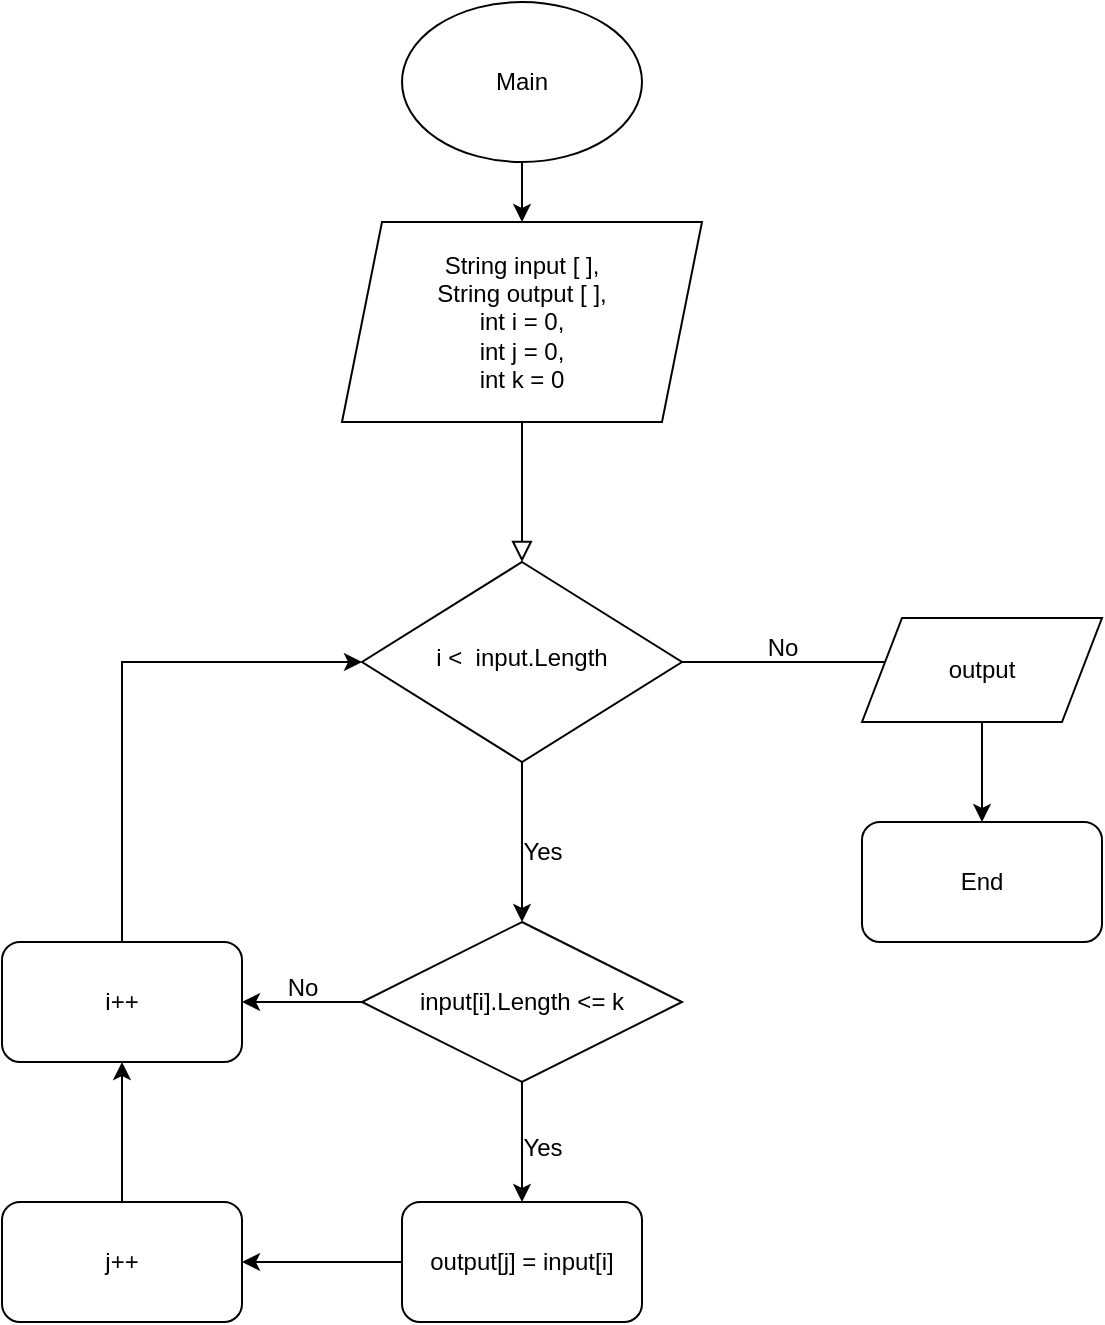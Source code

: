 <mxfile>
    <diagram id="C5RBs43oDa-KdzZeNtuy" name="Page-1">
        <mxGraphModel dx="1403" dy="1349" grid="1" gridSize="10" guides="1" tooltips="1" connect="1" arrows="1" fold="1" page="1" pageScale="1" pageWidth="827" pageHeight="1169" math="0" shadow="0">
            <root>
                <mxCell id="WIyWlLk6GJQsqaUBKTNV-0"/>
                <mxCell id="WIyWlLk6GJQsqaUBKTNV-1" parent="WIyWlLk6GJQsqaUBKTNV-0"/>
                <mxCell id="WIyWlLk6GJQsqaUBKTNV-2" value="" style="rounded=0;html=1;jettySize=auto;orthogonalLoop=1;fontSize=11;endArrow=block;endFill=0;endSize=8;strokeWidth=1;shadow=0;labelBackgroundColor=none;edgeStyle=orthogonalEdgeStyle;" parent="WIyWlLk6GJQsqaUBKTNV-1" edge="1">
                    <mxGeometry relative="1" as="geometry">
                        <mxPoint x="220" y="120" as="sourcePoint"/>
                        <mxPoint x="220" y="250" as="targetPoint"/>
                    </mxGeometry>
                </mxCell>
                <mxCell id="tnQrg3l8m-wX-YTMDyAs-7" style="edgeStyle=orthogonalEdgeStyle;rounded=0;orthogonalLoop=1;jettySize=auto;html=1;exitX=1;exitY=0.5;exitDx=0;exitDy=0;" parent="WIyWlLk6GJQsqaUBKTNV-1" source="WIyWlLk6GJQsqaUBKTNV-10" edge="1">
                    <mxGeometry relative="1" as="geometry">
                        <mxPoint x="430" y="300" as="targetPoint"/>
                    </mxGeometry>
                </mxCell>
                <mxCell id="tnQrg3l8m-wX-YTMDyAs-13" style="edgeStyle=orthogonalEdgeStyle;rounded=0;orthogonalLoop=1;jettySize=auto;html=1;exitX=0.5;exitY=1;exitDx=0;exitDy=0;entryX=0.5;entryY=0;entryDx=0;entryDy=0;" parent="WIyWlLk6GJQsqaUBKTNV-1" source="WIyWlLk6GJQsqaUBKTNV-10" edge="1">
                    <mxGeometry relative="1" as="geometry">
                        <mxPoint x="220" y="430" as="targetPoint"/>
                        <Array as="points">
                            <mxPoint x="220" y="390"/>
                            <mxPoint x="220" y="390"/>
                        </Array>
                    </mxGeometry>
                </mxCell>
                <mxCell id="WIyWlLk6GJQsqaUBKTNV-10" value="i &amp;lt;&amp;nbsp; input.Length" style="rhombus;whiteSpace=wrap;html=1;shadow=0;fontFamily=Helvetica;fontSize=12;align=center;strokeWidth=1;spacing=6;spacingTop=-4;" parent="WIyWlLk6GJQsqaUBKTNV-1" vertex="1">
                    <mxGeometry x="140" y="250" width="160" height="100" as="geometry"/>
                </mxCell>
                <mxCell id="tnQrg3l8m-wX-YTMDyAs-2" value="" style="edgeStyle=orthogonalEdgeStyle;rounded=0;orthogonalLoop=1;jettySize=auto;html=1;" parent="WIyWlLk6GJQsqaUBKTNV-1" edge="1">
                    <mxGeometry relative="1" as="geometry">
                        <mxPoint x="220" y="80" as="targetPoint"/>
                        <Array as="points">
                            <mxPoint x="220" y="70"/>
                            <mxPoint x="220" y="70"/>
                        </Array>
                        <mxPoint x="220" y="47.712" as="sourcePoint"/>
                    </mxGeometry>
                </mxCell>
                <mxCell id="tnQrg3l8m-wX-YTMDyAs-3" value="String input [ ],&lt;br&gt;String output [ ],&lt;br&gt;int i = 0,&lt;br&gt;int j = 0,&lt;br&gt;int k = 0" style="shape=parallelogram;perimeter=parallelogramPerimeter;whiteSpace=wrap;html=1;fixedSize=1;" parent="WIyWlLk6GJQsqaUBKTNV-1" vertex="1">
                    <mxGeometry x="130" y="80" width="180" height="100" as="geometry"/>
                </mxCell>
                <mxCell id="tnQrg3l8m-wX-YTMDyAs-25" style="edgeStyle=orthogonalEdgeStyle;rounded=0;orthogonalLoop=1;jettySize=auto;html=1;exitX=0.5;exitY=1;exitDx=0;exitDy=0;entryX=0.5;entryY=0;entryDx=0;entryDy=0;" parent="WIyWlLk6GJQsqaUBKTNV-1" source="tnQrg3l8m-wX-YTMDyAs-6" target="tnQrg3l8m-wX-YTMDyAs-9" edge="1">
                    <mxGeometry relative="1" as="geometry"/>
                </mxCell>
                <mxCell id="tnQrg3l8m-wX-YTMDyAs-6" value="output" style="shape=parallelogram;perimeter=parallelogramPerimeter;whiteSpace=wrap;html=1;fixedSize=1;" parent="WIyWlLk6GJQsqaUBKTNV-1" vertex="1">
                    <mxGeometry x="390" y="278" width="120" height="52" as="geometry"/>
                </mxCell>
                <mxCell id="tnQrg3l8m-wX-YTMDyAs-8" value="No" style="text;html=1;align=center;verticalAlign=middle;resizable=0;points=[];autosize=1;strokeColor=none;fillColor=none;" parent="WIyWlLk6GJQsqaUBKTNV-1" vertex="1">
                    <mxGeometry x="330" y="278" width="40" height="30" as="geometry"/>
                </mxCell>
                <mxCell id="tnQrg3l8m-wX-YTMDyAs-9" value="End" style="rounded=1;whiteSpace=wrap;html=1;" parent="WIyWlLk6GJQsqaUBKTNV-1" vertex="1">
                    <mxGeometry x="390" y="380" width="120" height="60" as="geometry"/>
                </mxCell>
                <mxCell id="tnQrg3l8m-wX-YTMDyAs-12" value="Yes" style="text;html=1;align=center;verticalAlign=middle;resizable=0;points=[];autosize=1;strokeColor=none;fillColor=none;" parent="WIyWlLk6GJQsqaUBKTNV-1" vertex="1">
                    <mxGeometry x="210" y="380" width="40" height="30" as="geometry"/>
                </mxCell>
                <mxCell id="tnQrg3l8m-wX-YTMDyAs-16" style="edgeStyle=orthogonalEdgeStyle;rounded=0;orthogonalLoop=1;jettySize=auto;html=1;exitX=0.5;exitY=1;exitDx=0;exitDy=0;entryX=0.5;entryY=0;entryDx=0;entryDy=0;" parent="WIyWlLk6GJQsqaUBKTNV-1" source="tnQrg3l8m-wX-YTMDyAs-14" target="tnQrg3l8m-wX-YTMDyAs-15" edge="1">
                    <mxGeometry relative="1" as="geometry"/>
                </mxCell>
                <mxCell id="tnQrg3l8m-wX-YTMDyAs-22" style="edgeStyle=orthogonalEdgeStyle;rounded=0;orthogonalLoop=1;jettySize=auto;html=1;exitX=0;exitY=0.5;exitDx=0;exitDy=0;entryX=1;entryY=0.5;entryDx=0;entryDy=0;" parent="WIyWlLk6GJQsqaUBKTNV-1" source="tnQrg3l8m-wX-YTMDyAs-14" target="tnQrg3l8m-wX-YTMDyAs-20" edge="1">
                    <mxGeometry relative="1" as="geometry"/>
                </mxCell>
                <mxCell id="tnQrg3l8m-wX-YTMDyAs-14" value="input[i].Length &amp;lt;= k" style="rhombus;whiteSpace=wrap;html=1;" parent="WIyWlLk6GJQsqaUBKTNV-1" vertex="1">
                    <mxGeometry x="140" y="430" width="160" height="80" as="geometry"/>
                </mxCell>
                <mxCell id="tnQrg3l8m-wX-YTMDyAs-21" style="edgeStyle=orthogonalEdgeStyle;rounded=0;orthogonalLoop=1;jettySize=auto;html=1;exitX=0;exitY=0.5;exitDx=0;exitDy=0;entryX=1;entryY=0.5;entryDx=0;entryDy=0;" parent="WIyWlLk6GJQsqaUBKTNV-1" source="tnQrg3l8m-wX-YTMDyAs-15" target="tnQrg3l8m-wX-YTMDyAs-19" edge="1">
                    <mxGeometry relative="1" as="geometry"/>
                </mxCell>
                <mxCell id="tnQrg3l8m-wX-YTMDyAs-15" value="output[j] = input[i]" style="rounded=1;whiteSpace=wrap;html=1;" parent="WIyWlLk6GJQsqaUBKTNV-1" vertex="1">
                    <mxGeometry x="160" y="570" width="120" height="60" as="geometry"/>
                </mxCell>
                <mxCell id="tnQrg3l8m-wX-YTMDyAs-18" value="Yes" style="text;html=1;align=center;verticalAlign=middle;resizable=0;points=[];autosize=1;strokeColor=none;fillColor=none;" parent="WIyWlLk6GJQsqaUBKTNV-1" vertex="1">
                    <mxGeometry x="210" y="528" width="40" height="30" as="geometry"/>
                </mxCell>
                <mxCell id="iBmh2CRAUPcFGlyXzn-p-0" style="edgeStyle=orthogonalEdgeStyle;rounded=0;orthogonalLoop=1;jettySize=auto;html=1;exitX=0.5;exitY=0;exitDx=0;exitDy=0;entryX=0.5;entryY=1;entryDx=0;entryDy=0;" parent="WIyWlLk6GJQsqaUBKTNV-1" source="tnQrg3l8m-wX-YTMDyAs-19" target="tnQrg3l8m-wX-YTMDyAs-20" edge="1">
                    <mxGeometry relative="1" as="geometry"/>
                </mxCell>
                <mxCell id="tnQrg3l8m-wX-YTMDyAs-19" value="j++" style="rounded=1;whiteSpace=wrap;html=1;" parent="WIyWlLk6GJQsqaUBKTNV-1" vertex="1">
                    <mxGeometry x="-40" y="570" width="120" height="60" as="geometry"/>
                </mxCell>
                <mxCell id="tnQrg3l8m-wX-YTMDyAs-24" style="edgeStyle=orthogonalEdgeStyle;rounded=0;orthogonalLoop=1;jettySize=auto;html=1;exitX=0.5;exitY=0;exitDx=0;exitDy=0;entryX=0;entryY=0.5;entryDx=0;entryDy=0;" parent="WIyWlLk6GJQsqaUBKTNV-1" source="tnQrg3l8m-wX-YTMDyAs-20" target="WIyWlLk6GJQsqaUBKTNV-10" edge="1">
                    <mxGeometry relative="1" as="geometry"/>
                </mxCell>
                <mxCell id="tnQrg3l8m-wX-YTMDyAs-20" value="i++" style="rounded=1;whiteSpace=wrap;html=1;" parent="WIyWlLk6GJQsqaUBKTNV-1" vertex="1">
                    <mxGeometry x="-40" y="440" width="120" height="60" as="geometry"/>
                </mxCell>
                <mxCell id="tnQrg3l8m-wX-YTMDyAs-23" value="No" style="text;html=1;align=center;verticalAlign=middle;resizable=0;points=[];autosize=1;strokeColor=none;fillColor=none;" parent="WIyWlLk6GJQsqaUBKTNV-1" vertex="1">
                    <mxGeometry x="90" y="448" width="40" height="30" as="geometry"/>
                </mxCell>
                <mxCell id="iBmh2CRAUPcFGlyXzn-p-1" value="Main" style="ellipse;whiteSpace=wrap;html=1;" parent="WIyWlLk6GJQsqaUBKTNV-1" vertex="1">
                    <mxGeometry x="160" y="-30" width="120" height="80" as="geometry"/>
                </mxCell>
            </root>
        </mxGraphModel>
    </diagram>
</mxfile>